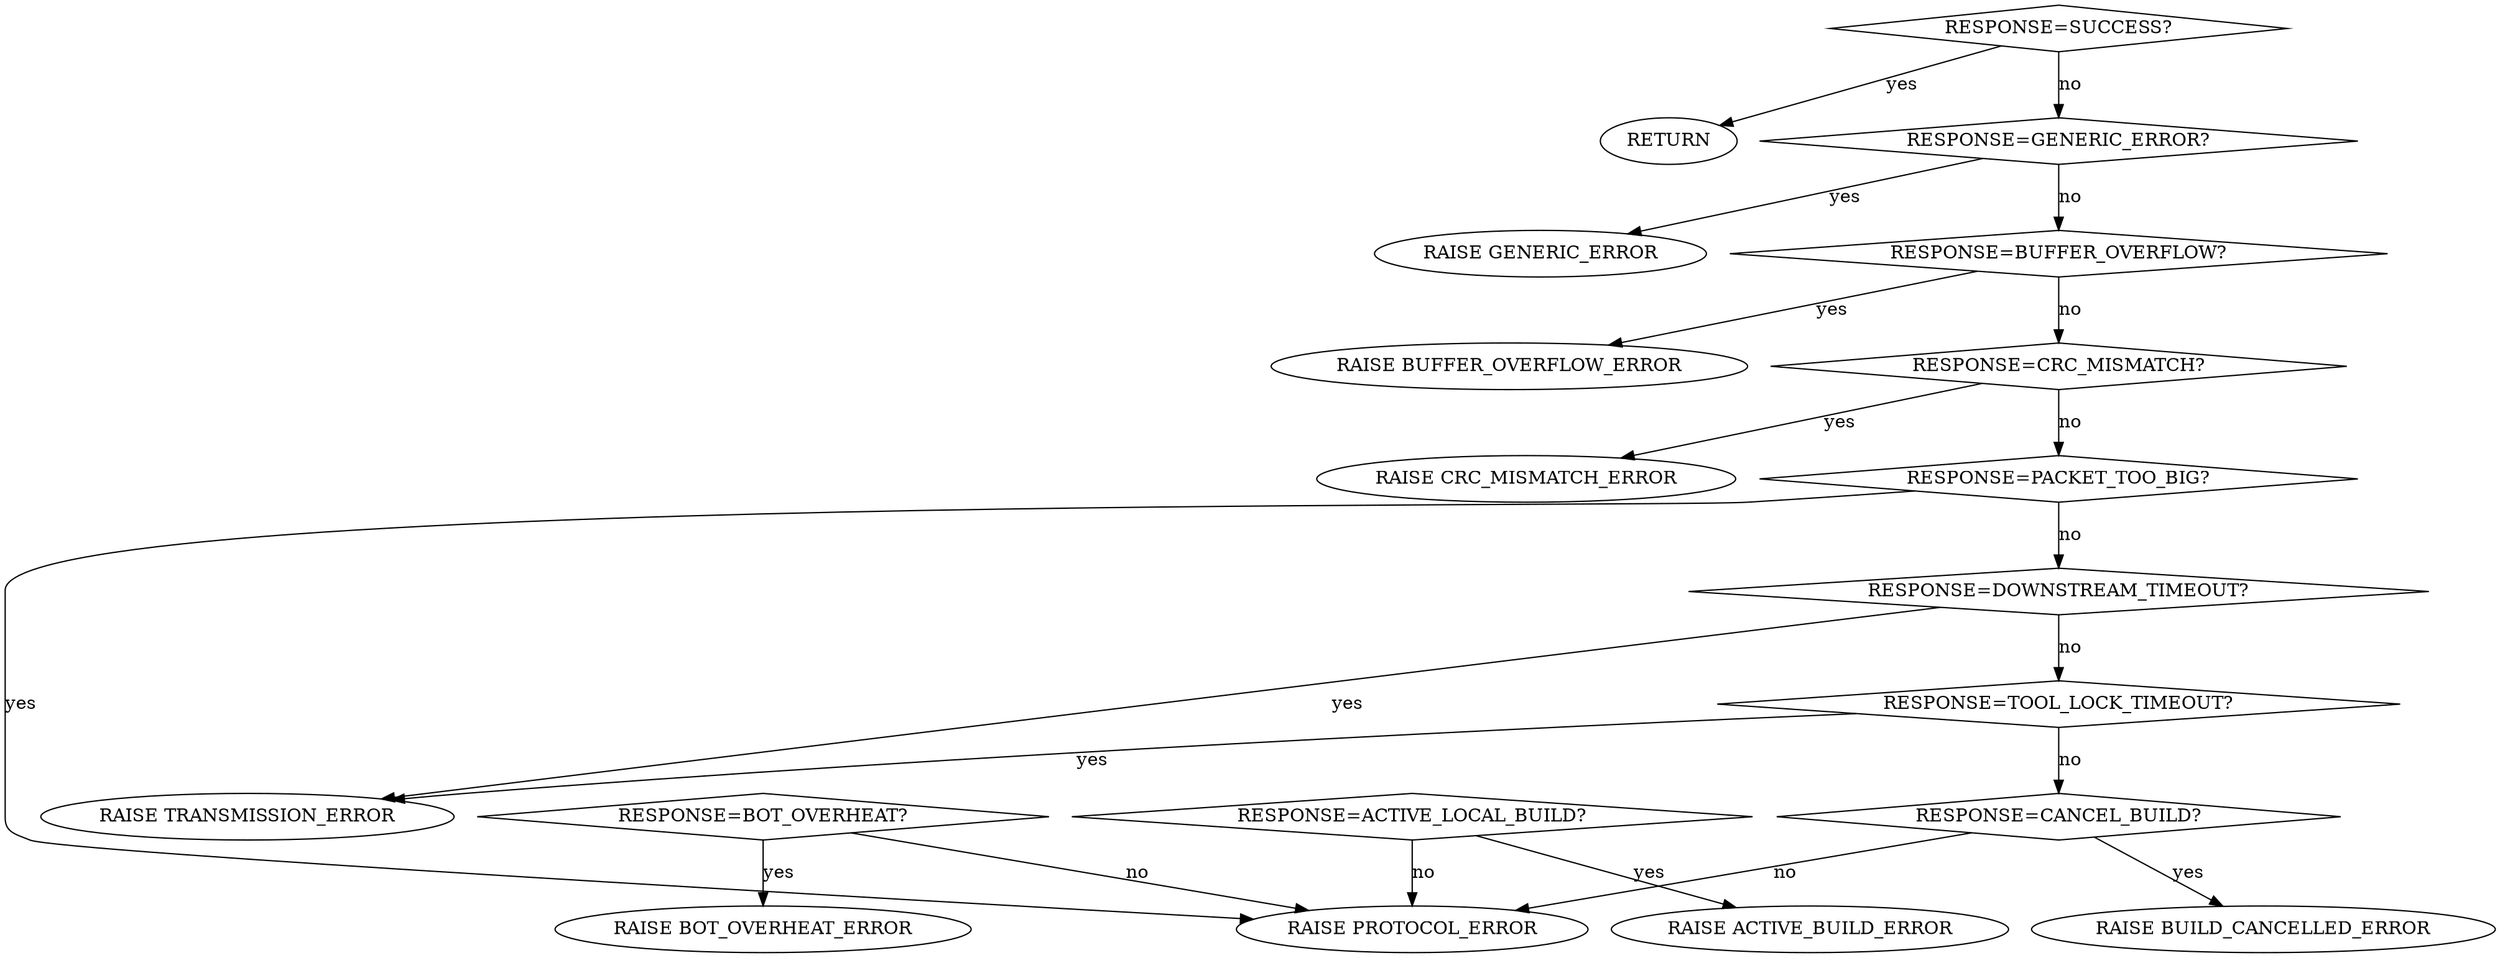 // vim:ai:et:fenc=utf-8:ff=unix:sw=4:ts=4:

digraph
{
  rankdir=TB;

  "RESPONSE=SUCCESS?" [shape=diamond];
  "RESPONSE=SUCCESS?" -> "RETURN" [label="yes"];
  "RESPONSE=SUCCESS?" -> "RESPONSE=GENERIC_ERROR?" [label="no", weight=10];

  "RESPONSE=GENERIC_ERROR?" [shape=diamond];
  "RESPONSE=GENERIC_ERROR?" -> "RAISE GENERIC_ERROR" [label="yes"];
  "RESPONSE=GENERIC_ERROR?" -> "RESPONSE=BUFFER_OVERFLOW?" [label="no", weight=10];

  "RESPONSE=BUFFER_OVERFLOW?" [shape=diamond];
  "RESPONSE=BUFFER_OVERFLOW?" -> "RAISE BUFFER_OVERFLOW_ERROR" [label="yes"];
  "RESPONSE=BUFFER_OVERFLOW?" -> "RESPONSE=CRC_MISMATCH?" [label="no", weight=10];

  "RESPONSE=CRC_MISMATCH?" [shape=diamond];
  "RESPONSE=CRC_MISMATCH?" -> "RAISE CRC_MISMATCH_ERROR" [label="yes"];
  "RESPONSE=CRC_MISMATCH?" -> "RESPONSE=PACKET_TOO_BIG?" [label="no", weight=10];

  "RESPONSE=PACKET_TOO_BIG?" [shape=diamond];
  "RESPONSE=PACKET_TOO_BIG?" -> "RAISE PROTOCOL_ERROR" [label="yes"];
  "RESPONSE=PACKET_TOO_BIG?" -> "RESPONSE=DOWNSTREAM_TIMEOUT?" [label="no", weight=10];

  "RESPONSE=DOWNSTREAM_TIMEOUT?" [shape=diamond];
  "RESPONSE=DOWNSTREAM_TIMEOUT?" -> "RAISE TRANSMISSION_ERROR" [label="yes"];
  "RESPONSE=DOWNSTREAM_TIMEOUT?" -> "RESPONSE=TOOL_LOCK_TIMEOUT?" [label="no", weight=10];

  "RESPONSE=TOOL_LOCK_TIMEOUT?" [shape=diamond];
  "RESPONSE=TOOL_LOCK_TIMEOUT?" -> "RAISE TRANSMISSION_ERROR" [label="yes"];
  "RESPONSE=TOOL_LOCK_TIMEOUT?" -> "RESPONSE=CANCEL_BUILD?" [label="no", weight=10];

  "RESPONSE=CANCEL_BUILD?" [shape=diamond];
  "RESPONSE=CANCEL_BUILD?" -> "RAISE BUILD_CANCELLED_ERROR" [label="yes"];
  "RESPONSE=CANCEL_BUILD?" -> "RAISE PROTOCOL_ERROR" [label="no", weight=10];

  "RESPONSE=ACTIVE_LOCAL_BUILD?" [shape=diamond];
  "RESPONSE=ACTIVE_LOCAL_BUILD?" -> "RAISE ACTIVE_BUILD_ERROR" [label="yes"];
  "RESPONSE=ACTIVE_LOCAL_BUILD?" -> "RAISE PROTOCOL_ERROR" [label="no", weight=10];

  "RESPONSE=BOT_OVERHEAT?" [shape=diamond];
  "RESPONSE=BOT_OVERHEAT?" -> "RAISE BOT_OVERHEAT_ERROR" [label="yes"];
  "RESPONSE=BOT_OVERHEAT?" -> "RAISE PROTOCOL_ERROR" [label="no", weight=10];
}
